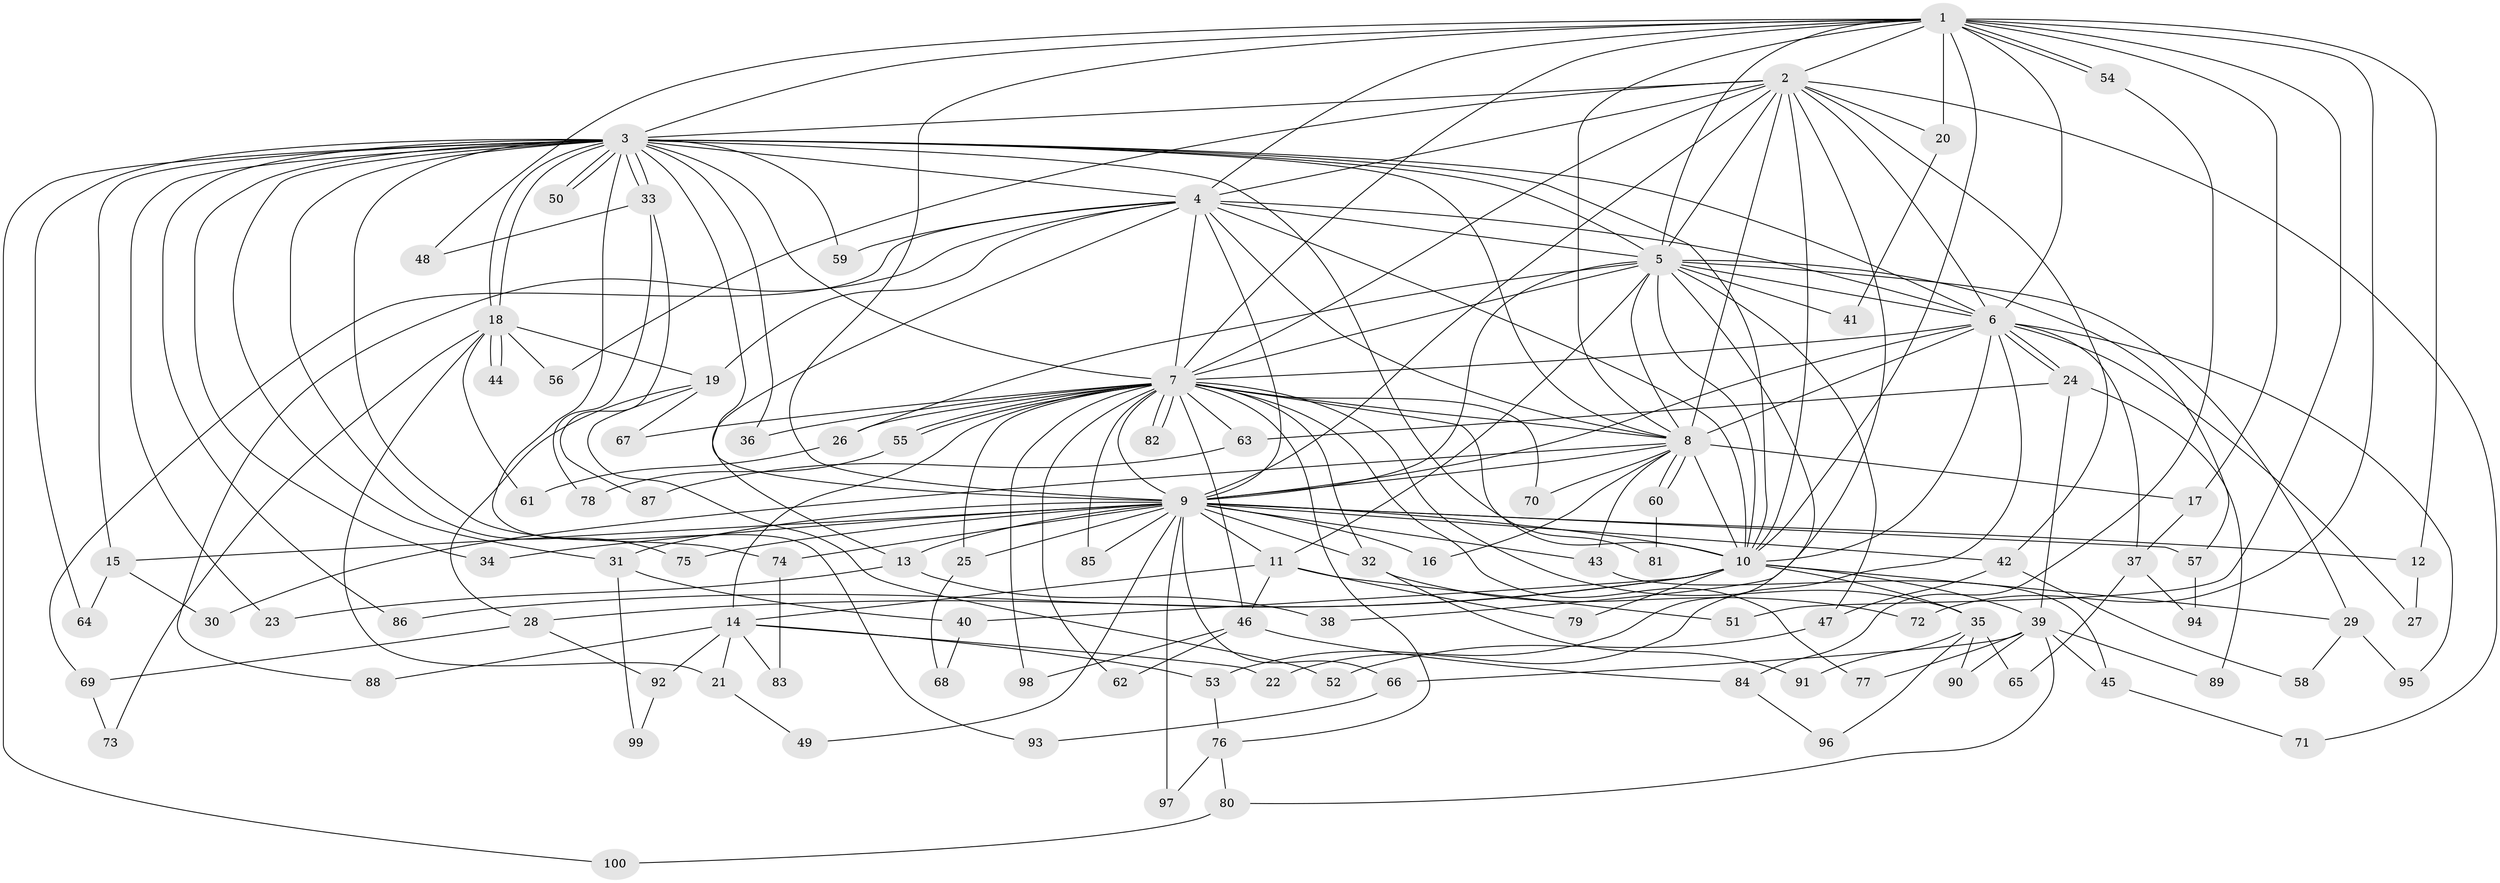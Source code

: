 // Generated by graph-tools (version 1.1) at 2025/25/03/09/25 03:25:39]
// undirected, 100 vertices, 225 edges
graph export_dot {
graph [start="1"]
  node [color=gray90,style=filled];
  1;
  2;
  3;
  4;
  5;
  6;
  7;
  8;
  9;
  10;
  11;
  12;
  13;
  14;
  15;
  16;
  17;
  18;
  19;
  20;
  21;
  22;
  23;
  24;
  25;
  26;
  27;
  28;
  29;
  30;
  31;
  32;
  33;
  34;
  35;
  36;
  37;
  38;
  39;
  40;
  41;
  42;
  43;
  44;
  45;
  46;
  47;
  48;
  49;
  50;
  51;
  52;
  53;
  54;
  55;
  56;
  57;
  58;
  59;
  60;
  61;
  62;
  63;
  64;
  65;
  66;
  67;
  68;
  69;
  70;
  71;
  72;
  73;
  74;
  75;
  76;
  77;
  78;
  79;
  80;
  81;
  82;
  83;
  84;
  85;
  86;
  87;
  88;
  89;
  90;
  91;
  92;
  93;
  94;
  95;
  96;
  97;
  98;
  99;
  100;
  1 -- 2;
  1 -- 3;
  1 -- 4;
  1 -- 5;
  1 -- 6;
  1 -- 7;
  1 -- 8;
  1 -- 9;
  1 -- 10;
  1 -- 12;
  1 -- 17;
  1 -- 20;
  1 -- 48;
  1 -- 51;
  1 -- 54;
  1 -- 54;
  1 -- 72;
  2 -- 3;
  2 -- 4;
  2 -- 5;
  2 -- 6;
  2 -- 7;
  2 -- 8;
  2 -- 9;
  2 -- 10;
  2 -- 20;
  2 -- 38;
  2 -- 42;
  2 -- 56;
  2 -- 71;
  3 -- 4;
  3 -- 5;
  3 -- 6;
  3 -- 7;
  3 -- 8;
  3 -- 9;
  3 -- 10;
  3 -- 15;
  3 -- 18;
  3 -- 18;
  3 -- 23;
  3 -- 31;
  3 -- 33;
  3 -- 33;
  3 -- 34;
  3 -- 36;
  3 -- 50;
  3 -- 50;
  3 -- 59;
  3 -- 64;
  3 -- 74;
  3 -- 75;
  3 -- 81;
  3 -- 86;
  3 -- 93;
  3 -- 100;
  4 -- 5;
  4 -- 6;
  4 -- 7;
  4 -- 8;
  4 -- 9;
  4 -- 10;
  4 -- 13;
  4 -- 19;
  4 -- 59;
  4 -- 69;
  4 -- 88;
  5 -- 6;
  5 -- 7;
  5 -- 8;
  5 -- 9;
  5 -- 10;
  5 -- 11;
  5 -- 26;
  5 -- 29;
  5 -- 41;
  5 -- 47;
  5 -- 53;
  5 -- 57;
  6 -- 7;
  6 -- 8;
  6 -- 9;
  6 -- 10;
  6 -- 22;
  6 -- 24;
  6 -- 24;
  6 -- 27;
  6 -- 37;
  6 -- 95;
  7 -- 8;
  7 -- 9;
  7 -- 10;
  7 -- 14;
  7 -- 25;
  7 -- 26;
  7 -- 32;
  7 -- 35;
  7 -- 36;
  7 -- 46;
  7 -- 55;
  7 -- 55;
  7 -- 62;
  7 -- 63;
  7 -- 67;
  7 -- 70;
  7 -- 76;
  7 -- 77;
  7 -- 82;
  7 -- 82;
  7 -- 85;
  7 -- 98;
  8 -- 9;
  8 -- 10;
  8 -- 16;
  8 -- 17;
  8 -- 30;
  8 -- 43;
  8 -- 60;
  8 -- 60;
  8 -- 70;
  9 -- 10;
  9 -- 11;
  9 -- 12;
  9 -- 13;
  9 -- 15;
  9 -- 16;
  9 -- 25;
  9 -- 31;
  9 -- 32;
  9 -- 34;
  9 -- 42;
  9 -- 43;
  9 -- 49;
  9 -- 57;
  9 -- 66;
  9 -- 74;
  9 -- 75;
  9 -- 85;
  9 -- 97;
  10 -- 28;
  10 -- 29;
  10 -- 35;
  10 -- 39;
  10 -- 40;
  10 -- 79;
  10 -- 86;
  11 -- 14;
  11 -- 46;
  11 -- 51;
  11 -- 79;
  12 -- 27;
  13 -- 23;
  13 -- 38;
  14 -- 21;
  14 -- 22;
  14 -- 53;
  14 -- 83;
  14 -- 88;
  14 -- 92;
  15 -- 30;
  15 -- 64;
  17 -- 37;
  18 -- 19;
  18 -- 21;
  18 -- 44;
  18 -- 44;
  18 -- 56;
  18 -- 61;
  18 -- 73;
  19 -- 28;
  19 -- 52;
  19 -- 67;
  20 -- 41;
  21 -- 49;
  24 -- 39;
  24 -- 63;
  24 -- 89;
  25 -- 68;
  26 -- 61;
  28 -- 69;
  28 -- 92;
  29 -- 58;
  29 -- 95;
  31 -- 40;
  31 -- 99;
  32 -- 72;
  32 -- 91;
  33 -- 48;
  33 -- 78;
  33 -- 87;
  35 -- 65;
  35 -- 90;
  35 -- 91;
  35 -- 96;
  37 -- 65;
  37 -- 94;
  39 -- 45;
  39 -- 66;
  39 -- 77;
  39 -- 80;
  39 -- 89;
  39 -- 90;
  40 -- 68;
  42 -- 47;
  42 -- 58;
  43 -- 45;
  45 -- 71;
  46 -- 62;
  46 -- 84;
  46 -- 98;
  47 -- 52;
  53 -- 76;
  54 -- 84;
  55 -- 78;
  57 -- 94;
  60 -- 81;
  63 -- 87;
  66 -- 93;
  69 -- 73;
  74 -- 83;
  76 -- 80;
  76 -- 97;
  80 -- 100;
  84 -- 96;
  92 -- 99;
}
